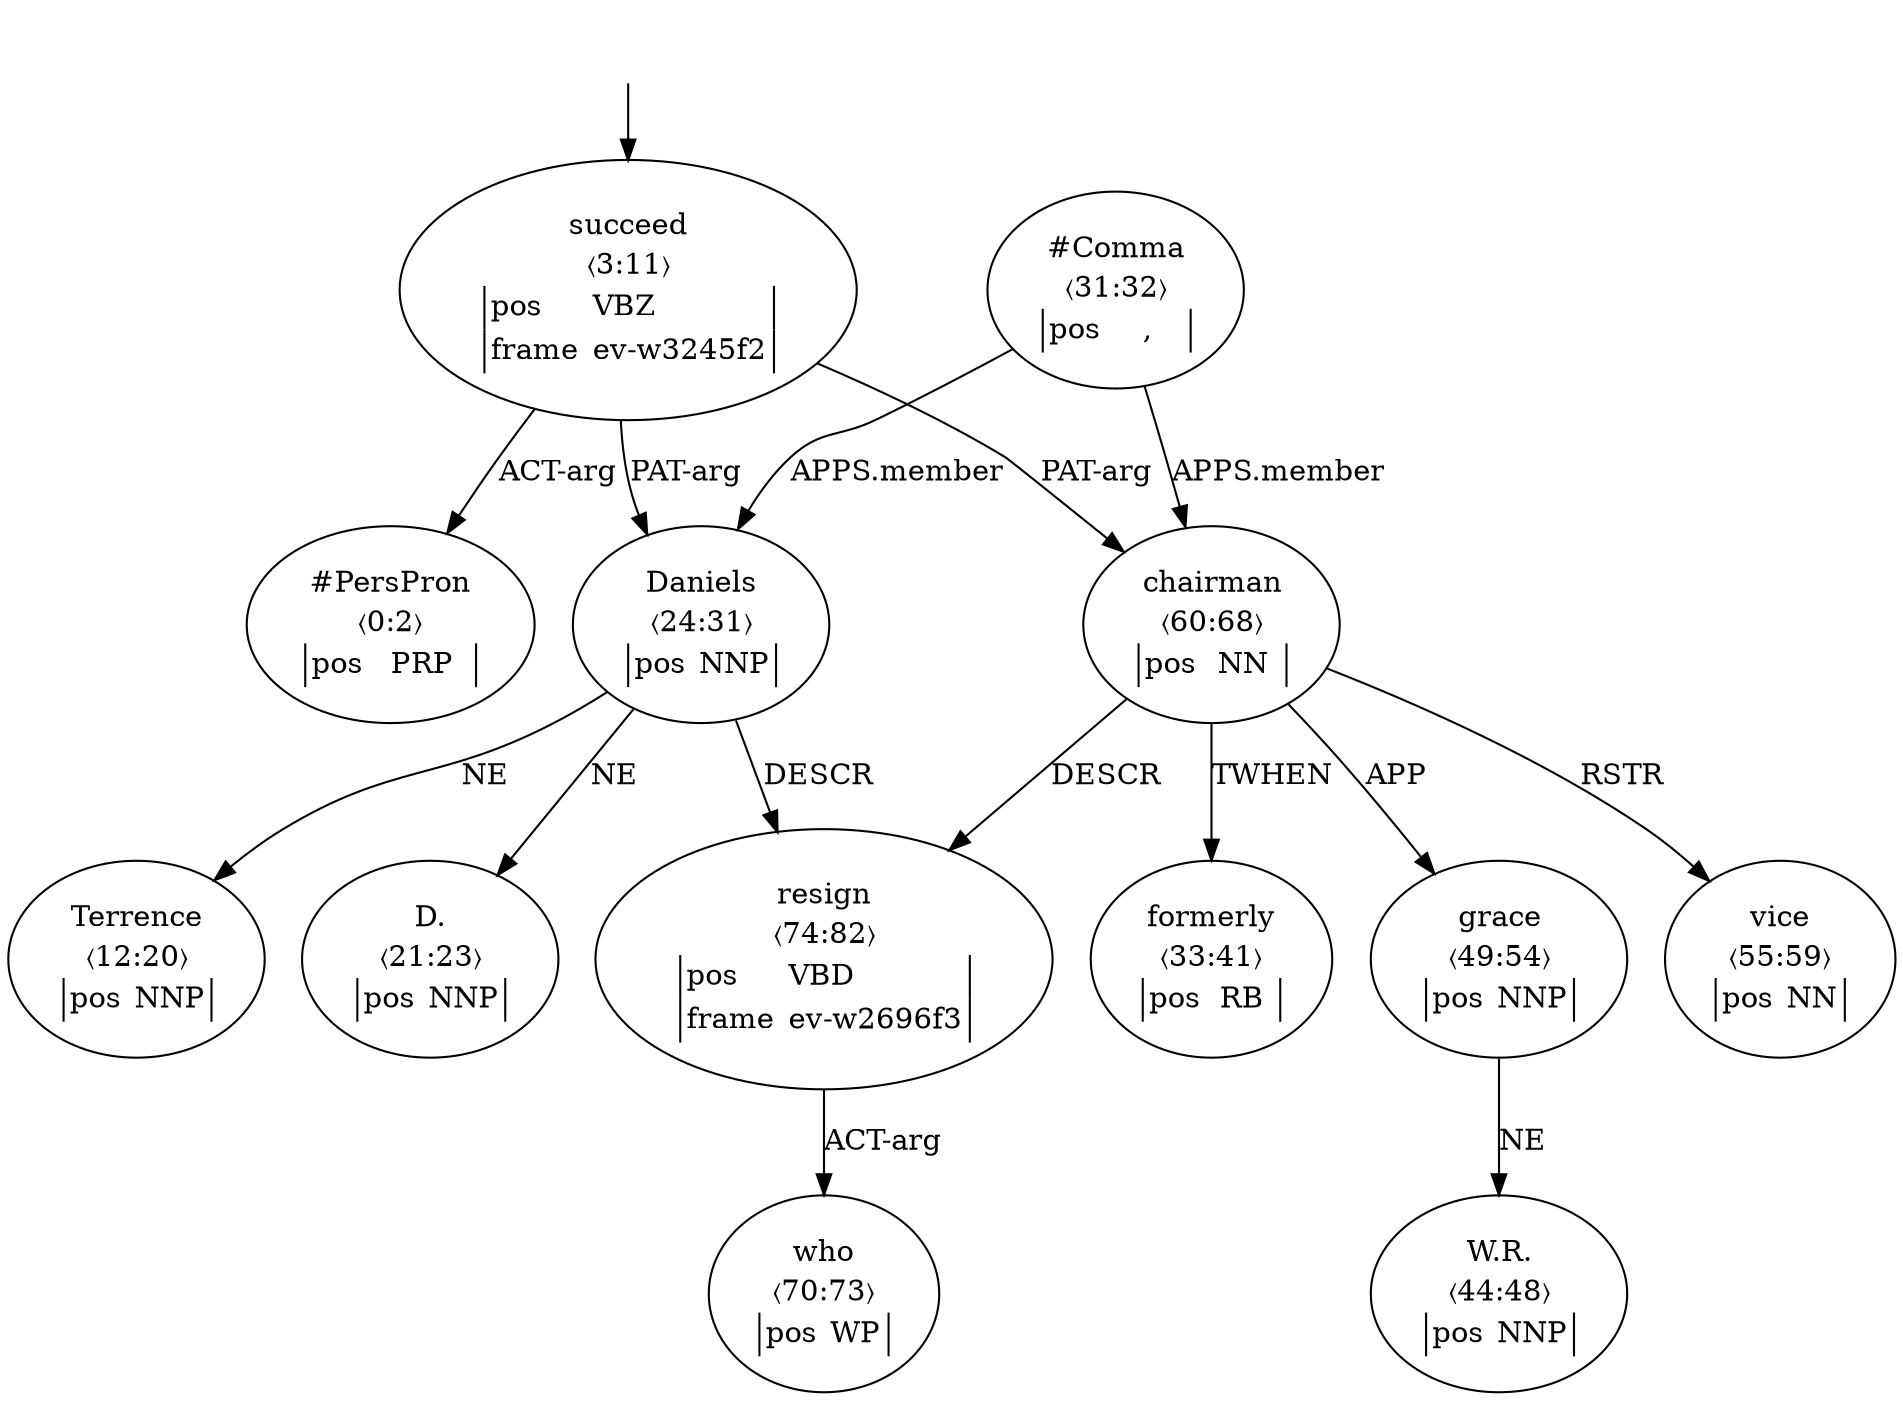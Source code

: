 digraph "20005002" {
  top [ style=invis ];
  top -> 1;
  0 [ label=<<table align="center" border="0" cellspacing="0"><tr><td colspan="2">#PersPron</td></tr><tr><td colspan="2">〈0:2〉</td></tr><tr><td sides="l" border="1" align="left">pos</td><td sides="r" border="1" align="left">PRP</td></tr></table>> ];
  1 [ label=<<table align="center" border="0" cellspacing="0"><tr><td colspan="2">succeed</td></tr><tr><td colspan="2">〈3:11〉</td></tr><tr><td sides="l" border="1" align="left">pos</td><td sides="r" border="1" align="left">VBZ</td></tr><tr><td sides="l" border="1" align="left">frame</td><td sides="r" border="1" align="left">ev-w3245f2</td></tr></table>> ];
  2 [ label=<<table align="center" border="0" cellspacing="0"><tr><td colspan="2">Terrence</td></tr><tr><td colspan="2">〈12:20〉</td></tr><tr><td sides="l" border="1" align="left">pos</td><td sides="r" border="1" align="left">NNP</td></tr></table>> ];
  3 [ label=<<table align="center" border="0" cellspacing="0"><tr><td colspan="2">D.</td></tr><tr><td colspan="2">〈21:23〉</td></tr><tr><td sides="l" border="1" align="left">pos</td><td sides="r" border="1" align="left">NNP</td></tr></table>> ];
  4 [ label=<<table align="center" border="0" cellspacing="0"><tr><td colspan="2">Daniels</td></tr><tr><td colspan="2">〈24:31〉</td></tr><tr><td sides="l" border="1" align="left">pos</td><td sides="r" border="1" align="left">NNP</td></tr></table>> ];
  5 [ label=<<table align="center" border="0" cellspacing="0"><tr><td colspan="2">#Comma</td></tr><tr><td colspan="2">〈31:32〉</td></tr><tr><td sides="l" border="1" align="left">pos</td><td sides="r" border="1" align="left">,</td></tr></table>> ];
  6 [ label=<<table align="center" border="0" cellspacing="0"><tr><td colspan="2">formerly</td></tr><tr><td colspan="2">〈33:41〉</td></tr><tr><td sides="l" border="1" align="left">pos</td><td sides="r" border="1" align="left">RB</td></tr></table>> ];
  8 [ label=<<table align="center" border="0" cellspacing="0"><tr><td colspan="2">W.R.</td></tr><tr><td colspan="2">〈44:48〉</td></tr><tr><td sides="l" border="1" align="left">pos</td><td sides="r" border="1" align="left">NNP</td></tr></table>> ];
  9 [ label=<<table align="center" border="0" cellspacing="0"><tr><td colspan="2">grace</td></tr><tr><td colspan="2">〈49:54〉</td></tr><tr><td sides="l" border="1" align="left">pos</td><td sides="r" border="1" align="left">NNP</td></tr></table>> ];
  10 [ label=<<table align="center" border="0" cellspacing="0"><tr><td colspan="2">vice</td></tr><tr><td colspan="2">〈55:59〉</td></tr><tr><td sides="l" border="1" align="left">pos</td><td sides="r" border="1" align="left">NN</td></tr></table>> ];
  11 [ label=<<table align="center" border="0" cellspacing="0"><tr><td colspan="2">chairman</td></tr><tr><td colspan="2">〈60:68〉</td></tr><tr><td sides="l" border="1" align="left">pos</td><td sides="r" border="1" align="left">NN</td></tr></table>> ];
  13 [ label=<<table align="center" border="0" cellspacing="0"><tr><td colspan="2">who</td></tr><tr><td colspan="2">〈70:73〉</td></tr><tr><td sides="l" border="1" align="left">pos</td><td sides="r" border="1" align="left">WP</td></tr></table>> ];
  14 [ label=<<table align="center" border="0" cellspacing="0"><tr><td colspan="2">resign</td></tr><tr><td colspan="2">〈74:82〉</td></tr><tr><td sides="l" border="1" align="left">pos</td><td sides="r" border="1" align="left">VBD</td></tr><tr><td sides="l" border="1" align="left">frame</td><td sides="r" border="1" align="left">ev-w2696f3</td></tr></table>> ];
  1 -> 11 [ label="PAT-arg" ];
  1 -> 0 [ label="ACT-arg" ];
  5 -> 4 [ label="APPS.member" ];
  9 -> 8 [ label="NE" ];
  4 -> 14 [ label="DESCR" ];
  4 -> 2 [ label="NE" ];
  14 -> 13 [ label="ACT-arg" ];
  5 -> 11 [ label="APPS.member" ];
  11 -> 6 [ label="TWHEN" ];
  11 -> 9 [ label="APP" ];
  11 -> 14 [ label="DESCR" ];
  11 -> 10 [ label="RSTR" ];
  1 -> 4 [ label="PAT-arg" ];
  4 -> 3 [ label="NE" ];
}

